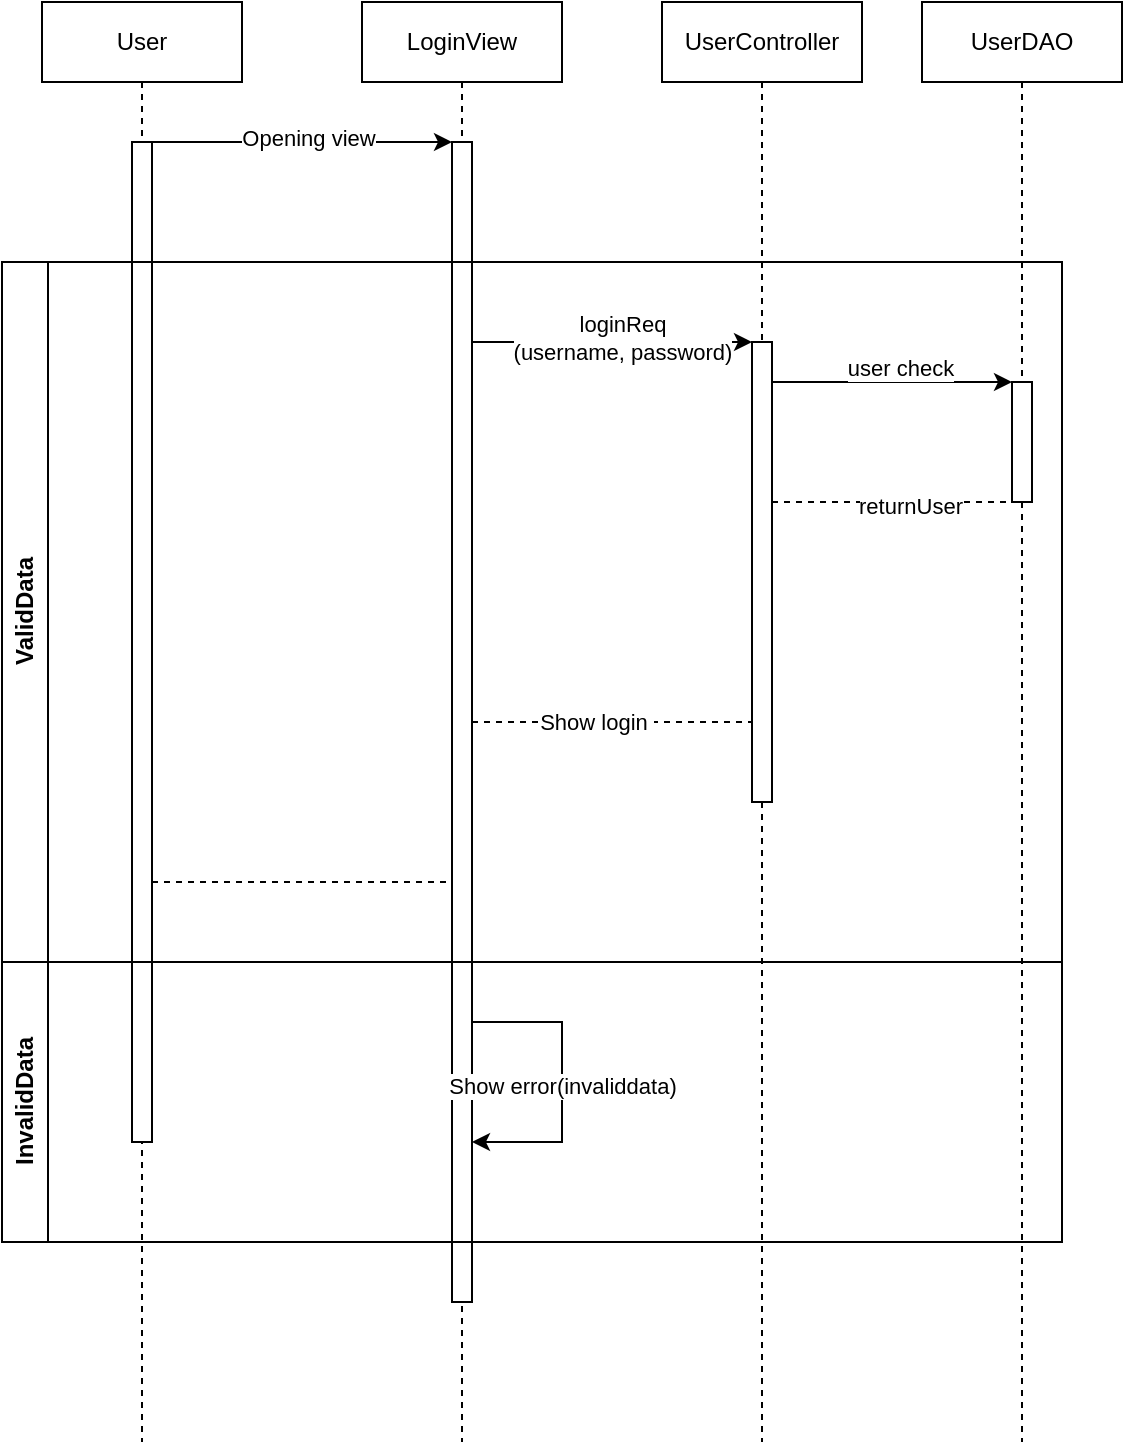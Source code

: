 <mxfile version="22.1.0" type="device">
  <diagram name="Page-1" id="2YBvvXClWsGukQMizWep">
    <mxGraphModel dx="714" dy="767" grid="1" gridSize="10" guides="1" tooltips="1" connect="1" arrows="1" fold="1" page="1" pageScale="1" pageWidth="850" pageHeight="1100" math="0" shadow="0">
      <root>
        <mxCell id="0" />
        <mxCell id="1" parent="0" />
        <mxCell id="aM9ryv3xv72pqoxQDRHE-1" value="User" style="shape=umlLifeline;perimeter=lifelinePerimeter;whiteSpace=wrap;html=1;container=0;dropTarget=0;collapsible=0;recursiveResize=0;outlineConnect=0;portConstraint=eastwest;newEdgeStyle={&quot;edgeStyle&quot;:&quot;elbowEdgeStyle&quot;,&quot;elbow&quot;:&quot;vertical&quot;,&quot;curved&quot;:0,&quot;rounded&quot;:0};" parent="1" vertex="1">
          <mxGeometry x="40" y="40" width="100" height="720" as="geometry" />
        </mxCell>
        <mxCell id="aM9ryv3xv72pqoxQDRHE-2" value="" style="html=1;points=[];perimeter=orthogonalPerimeter;outlineConnect=0;targetShapes=umlLifeline;portConstraint=eastwest;newEdgeStyle={&quot;edgeStyle&quot;:&quot;elbowEdgeStyle&quot;,&quot;elbow&quot;:&quot;vertical&quot;,&quot;curved&quot;:0,&quot;rounded&quot;:0};" parent="aM9ryv3xv72pqoxQDRHE-1" vertex="1">
          <mxGeometry x="45" y="70" width="10" height="500" as="geometry" />
        </mxCell>
        <mxCell id="aM9ryv3xv72pqoxQDRHE-5" value="LoginView" style="shape=umlLifeline;perimeter=lifelinePerimeter;whiteSpace=wrap;html=1;container=0;dropTarget=0;collapsible=0;recursiveResize=0;outlineConnect=0;portConstraint=eastwest;newEdgeStyle={&quot;edgeStyle&quot;:&quot;elbowEdgeStyle&quot;,&quot;elbow&quot;:&quot;vertical&quot;,&quot;curved&quot;:0,&quot;rounded&quot;:0};" parent="1" vertex="1">
          <mxGeometry x="200" y="40" width="100" height="720" as="geometry" />
        </mxCell>
        <mxCell id="aM9ryv3xv72pqoxQDRHE-6" value="" style="html=1;points=[];perimeter=orthogonalPerimeter;outlineConnect=0;targetShapes=umlLifeline;portConstraint=eastwest;newEdgeStyle={&quot;edgeStyle&quot;:&quot;elbowEdgeStyle&quot;,&quot;elbow&quot;:&quot;vertical&quot;,&quot;curved&quot;:0,&quot;rounded&quot;:0};" parent="aM9ryv3xv72pqoxQDRHE-5" vertex="1">
          <mxGeometry x="45" y="70" width="10" height="580" as="geometry" />
        </mxCell>
        <mxCell id="CWILF8cBnclyz3T0ylIY-38" value="" style="endArrow=classic;html=1;rounded=0;" edge="1" parent="aM9ryv3xv72pqoxQDRHE-5" source="aM9ryv3xv72pqoxQDRHE-6" target="aM9ryv3xv72pqoxQDRHE-6">
          <mxGeometry width="50" height="50" relative="1" as="geometry">
            <mxPoint x="170" y="530" as="sourcePoint" />
            <mxPoint x="220" y="480" as="targetPoint" />
            <Array as="points">
              <mxPoint x="100" y="510" />
              <mxPoint x="100" y="570" />
              <mxPoint x="80" y="570" />
            </Array>
          </mxGeometry>
        </mxCell>
        <mxCell id="CWILF8cBnclyz3T0ylIY-39" value="Show error(invaliddata)" style="edgeLabel;html=1;align=center;verticalAlign=middle;resizable=0;points=[];" vertex="1" connectable="0" parent="CWILF8cBnclyz3T0ylIY-38">
          <mxGeometry x="0.02" relative="1" as="geometry">
            <mxPoint as="offset" />
          </mxGeometry>
        </mxCell>
        <mxCell id="CWILF8cBnclyz3T0ylIY-2" value="UserController" style="shape=umlLifeline;perimeter=lifelinePerimeter;whiteSpace=wrap;html=1;container=0;dropTarget=0;collapsible=0;recursiveResize=0;outlineConnect=0;portConstraint=eastwest;newEdgeStyle={&quot;edgeStyle&quot;:&quot;elbowEdgeStyle&quot;,&quot;elbow&quot;:&quot;vertical&quot;,&quot;curved&quot;:0,&quot;rounded&quot;:0};" vertex="1" parent="1">
          <mxGeometry x="350" y="40" width="100" height="720" as="geometry" />
        </mxCell>
        <mxCell id="CWILF8cBnclyz3T0ylIY-3" value="" style="html=1;points=[];perimeter=orthogonalPerimeter;outlineConnect=0;targetShapes=umlLifeline;portConstraint=eastwest;newEdgeStyle={&quot;edgeStyle&quot;:&quot;elbowEdgeStyle&quot;,&quot;elbow&quot;:&quot;vertical&quot;,&quot;curved&quot;:0,&quot;rounded&quot;:0};" vertex="1" parent="CWILF8cBnclyz3T0ylIY-2">
          <mxGeometry x="45" y="170" width="10" height="230" as="geometry" />
        </mxCell>
        <mxCell id="CWILF8cBnclyz3T0ylIY-4" value="UserDAO" style="shape=umlLifeline;perimeter=lifelinePerimeter;whiteSpace=wrap;html=1;container=0;dropTarget=0;collapsible=0;recursiveResize=0;outlineConnect=0;portConstraint=eastwest;newEdgeStyle={&quot;edgeStyle&quot;:&quot;elbowEdgeStyle&quot;,&quot;elbow&quot;:&quot;vertical&quot;,&quot;curved&quot;:0,&quot;rounded&quot;:0};" vertex="1" parent="1">
          <mxGeometry x="480" y="40" width="100" height="720" as="geometry" />
        </mxCell>
        <mxCell id="CWILF8cBnclyz3T0ylIY-40" value="" style="html=1;points=[];perimeter=orthogonalPerimeter;outlineConnect=0;targetShapes=umlLifeline;portConstraint=eastwest;newEdgeStyle={&quot;edgeStyle&quot;:&quot;elbowEdgeStyle&quot;,&quot;elbow&quot;:&quot;vertical&quot;,&quot;curved&quot;:0,&quot;rounded&quot;:0};" vertex="1" parent="CWILF8cBnclyz3T0ylIY-4">
          <mxGeometry x="45" y="190" width="10" height="60" as="geometry" />
        </mxCell>
        <mxCell id="CWILF8cBnclyz3T0ylIY-8" value="" style="endArrow=classic;html=1;rounded=0;" edge="1" parent="1" source="aM9ryv3xv72pqoxQDRHE-2" target="aM9ryv3xv72pqoxQDRHE-6">
          <mxGeometry width="50" height="50" relative="1" as="geometry">
            <mxPoint x="340" y="150" as="sourcePoint" />
            <mxPoint x="390" y="100" as="targetPoint" />
            <Array as="points">
              <mxPoint x="170" y="110" />
            </Array>
          </mxGeometry>
        </mxCell>
        <mxCell id="CWILF8cBnclyz3T0ylIY-9" value="Opening view" style="edgeLabel;html=1;align=center;verticalAlign=middle;resizable=0;points=[];" vertex="1" connectable="0" parent="CWILF8cBnclyz3T0ylIY-8">
          <mxGeometry x="0.042" y="2" relative="1" as="geometry">
            <mxPoint as="offset" />
          </mxGeometry>
        </mxCell>
        <mxCell id="CWILF8cBnclyz3T0ylIY-14" value="" style="endArrow=classic;html=1;rounded=0;" edge="1" parent="1" source="aM9ryv3xv72pqoxQDRHE-6" target="CWILF8cBnclyz3T0ylIY-3">
          <mxGeometry width="50" height="50" relative="1" as="geometry">
            <mxPoint x="225" y="210" as="sourcePoint" />
            <mxPoint x="335" y="210" as="targetPoint" />
            <Array as="points">
              <mxPoint x="280" y="210" />
            </Array>
          </mxGeometry>
        </mxCell>
        <mxCell id="CWILF8cBnclyz3T0ylIY-19" value="loginReq&lt;br&gt;(username, password)" style="edgeLabel;html=1;align=center;verticalAlign=middle;resizable=0;points=[];" vertex="1" connectable="0" parent="CWILF8cBnclyz3T0ylIY-14">
          <mxGeometry x="0.061" y="2" relative="1" as="geometry">
            <mxPoint as="offset" />
          </mxGeometry>
        </mxCell>
        <mxCell id="CWILF8cBnclyz3T0ylIY-29" value="" style="endArrow=none;dashed=1;html=1;rounded=0;" edge="1" parent="1" source="aM9ryv3xv72pqoxQDRHE-2" target="aM9ryv3xv72pqoxQDRHE-6">
          <mxGeometry width="50" height="50" relative="1" as="geometry">
            <mxPoint x="340" y="430" as="sourcePoint" />
            <mxPoint x="390" y="380" as="targetPoint" />
            <Array as="points">
              <mxPoint x="150" y="480" />
            </Array>
          </mxGeometry>
        </mxCell>
        <mxCell id="CWILF8cBnclyz3T0ylIY-30" value="" style="endArrow=none;dashed=1;html=1;rounded=0;" edge="1" parent="1" source="aM9ryv3xv72pqoxQDRHE-6" target="CWILF8cBnclyz3T0ylIY-3">
          <mxGeometry width="50" height="50" relative="1" as="geometry">
            <mxPoint x="220" y="430" as="sourcePoint" />
            <mxPoint x="330" y="430" as="targetPoint" />
            <Array as="points" />
          </mxGeometry>
        </mxCell>
        <mxCell id="CWILF8cBnclyz3T0ylIY-32" value="Show login&amp;nbsp;" style="edgeLabel;html=1;align=center;verticalAlign=middle;resizable=0;points=[];" vertex="1" connectable="0" parent="CWILF8cBnclyz3T0ylIY-30">
          <mxGeometry x="-0.121" relative="1" as="geometry">
            <mxPoint as="offset" />
          </mxGeometry>
        </mxCell>
        <mxCell id="CWILF8cBnclyz3T0ylIY-35" value="ValidData" style="swimlane;horizontal=0;whiteSpace=wrap;html=1;" vertex="1" parent="1">
          <mxGeometry x="20" y="170" width="530" height="350" as="geometry" />
        </mxCell>
        <mxCell id="CWILF8cBnclyz3T0ylIY-41" value="" style="endArrow=classic;html=1;rounded=0;" edge="1" parent="CWILF8cBnclyz3T0ylIY-35">
          <mxGeometry width="50" height="50" relative="1" as="geometry">
            <mxPoint x="385" y="60" as="sourcePoint" />
            <mxPoint x="505" y="60" as="targetPoint" />
            <Array as="points" />
          </mxGeometry>
        </mxCell>
        <mxCell id="CWILF8cBnclyz3T0ylIY-42" value="user check" style="edgeLabel;html=1;align=center;verticalAlign=middle;resizable=0;points=[];" vertex="1" connectable="0" parent="CWILF8cBnclyz3T0ylIY-41">
          <mxGeometry x="0.064" y="7" relative="1" as="geometry">
            <mxPoint as="offset" />
          </mxGeometry>
        </mxCell>
        <mxCell id="CWILF8cBnclyz3T0ylIY-37" value="InvalidData&lt;br&gt;" style="swimlane;horizontal=0;whiteSpace=wrap;html=1;" vertex="1" parent="1">
          <mxGeometry x="20" y="520" width="530" height="140" as="geometry" />
        </mxCell>
        <mxCell id="CWILF8cBnclyz3T0ylIY-43" value="" style="endArrow=none;dashed=1;html=1;rounded=0;" edge="1" parent="1" source="CWILF8cBnclyz3T0ylIY-3" target="CWILF8cBnclyz3T0ylIY-40">
          <mxGeometry width="50" height="50" relative="1" as="geometry">
            <mxPoint x="330" y="380" as="sourcePoint" />
            <mxPoint x="380" y="330" as="targetPoint" />
          </mxGeometry>
        </mxCell>
        <mxCell id="CWILF8cBnclyz3T0ylIY-44" value="returnUser" style="edgeLabel;html=1;align=center;verticalAlign=middle;resizable=0;points=[];" vertex="1" connectable="0" parent="CWILF8cBnclyz3T0ylIY-43">
          <mxGeometry x="0.15" y="-2" relative="1" as="geometry">
            <mxPoint as="offset" />
          </mxGeometry>
        </mxCell>
      </root>
    </mxGraphModel>
  </diagram>
</mxfile>
